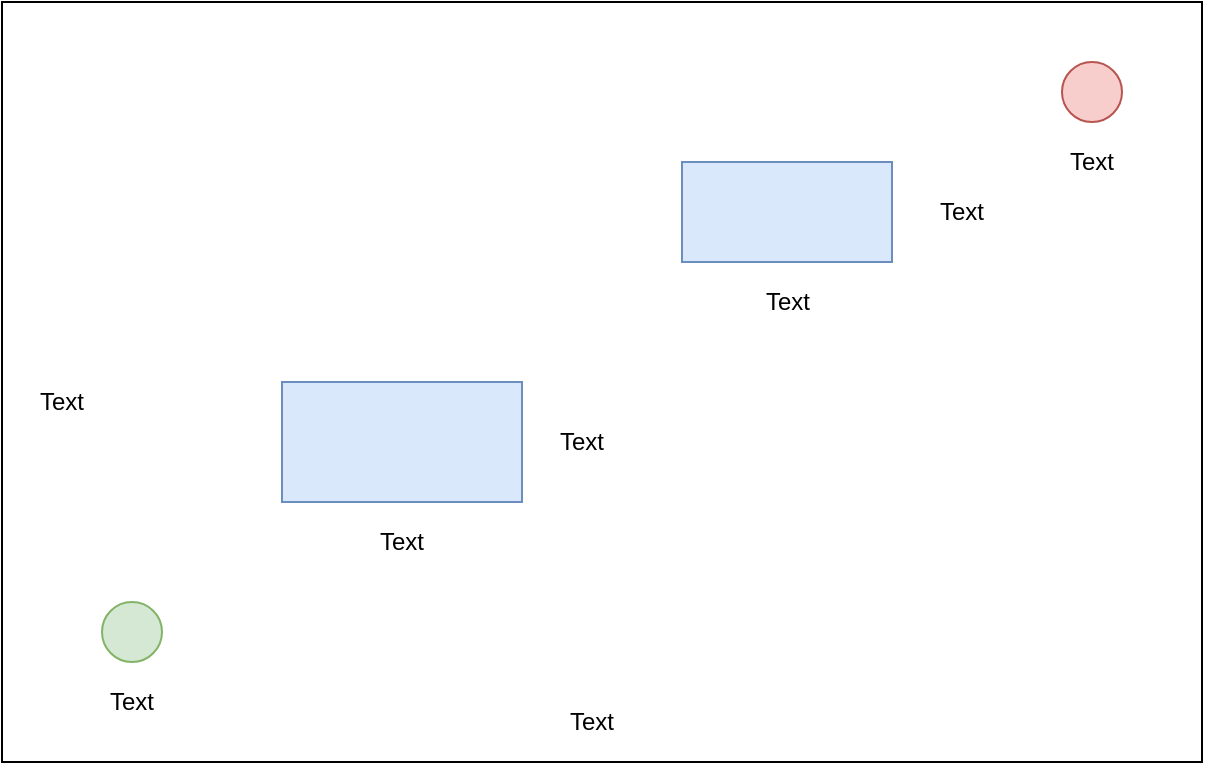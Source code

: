 <mxfile version="12.7.9" type="device"><diagram id="0Hxz-QK2kaiUR1s1tLzC" name="Page-1"><mxGraphModel dx="857" dy="550" grid="1" gridSize="10" guides="1" tooltips="1" connect="1" arrows="1" fold="1" page="1" pageScale="1" pageWidth="850" pageHeight="1100" math="0" shadow="0"><root><mxCell id="0"/><mxCell id="1" parent="0"/><mxCell id="iNG7u1JKRLSO_sWrVZPb-2" value="" style="rounded=0;whiteSpace=wrap;html=1;" vertex="1" parent="1"><mxGeometry x="110" y="100" width="600" height="380" as="geometry"/></mxCell><mxCell id="iNG7u1JKRLSO_sWrVZPb-3" value="" style="rounded=0;whiteSpace=wrap;html=1;fillColor=#dae8fc;strokeColor=#6c8ebf;" vertex="1" parent="1"><mxGeometry x="250" y="290" width="120" height="60" as="geometry"/></mxCell><mxCell id="iNG7u1JKRLSO_sWrVZPb-4" value="" style="rounded=0;whiteSpace=wrap;html=1;fillColor=#dae8fc;strokeColor=#6c8ebf;" vertex="1" parent="1"><mxGeometry x="450" y="180" width="105" height="50" as="geometry"/></mxCell><mxCell id="iNG7u1JKRLSO_sWrVZPb-6" value="Text" style="text;html=1;strokeColor=none;fillColor=none;align=center;verticalAlign=middle;whiteSpace=wrap;rounded=0;" vertex="1" parent="1"><mxGeometry x="290" y="360" width="40" height="20" as="geometry"/></mxCell><mxCell id="iNG7u1JKRLSO_sWrVZPb-7" value="Text" style="text;html=1;strokeColor=none;fillColor=none;align=center;verticalAlign=middle;whiteSpace=wrap;rounded=0;" vertex="1" parent="1"><mxGeometry x="380" y="310" width="40" height="20" as="geometry"/></mxCell><mxCell id="iNG7u1JKRLSO_sWrVZPb-8" value="Text" style="text;html=1;strokeColor=none;fillColor=none;align=center;verticalAlign=middle;whiteSpace=wrap;rounded=0;" vertex="1" parent="1"><mxGeometry x="482.5" y="240" width="40" height="20" as="geometry"/></mxCell><mxCell id="iNG7u1JKRLSO_sWrVZPb-9" value="Text" style="text;html=1;strokeColor=none;fillColor=none;align=center;verticalAlign=middle;whiteSpace=wrap;rounded=0;" vertex="1" parent="1"><mxGeometry x="570" y="195" width="40" height="20" as="geometry"/></mxCell><mxCell id="iNG7u1JKRLSO_sWrVZPb-10" value="Text" style="text;html=1;strokeColor=none;fillColor=none;align=center;verticalAlign=middle;whiteSpace=wrap;rounded=0;" vertex="1" parent="1"><mxGeometry x="385" y="450" width="40" height="20" as="geometry"/></mxCell><mxCell id="iNG7u1JKRLSO_sWrVZPb-11" value="Text" style="text;html=1;strokeColor=none;fillColor=none;align=center;verticalAlign=middle;whiteSpace=wrap;rounded=0;" vertex="1" parent="1"><mxGeometry x="120" y="290" width="40" height="20" as="geometry"/></mxCell><mxCell id="iNG7u1JKRLSO_sWrVZPb-12" value="" style="ellipse;whiteSpace=wrap;html=1;aspect=fixed;fillColor=#d5e8d4;strokeColor=#82b366;" vertex="1" parent="1"><mxGeometry x="160" y="400" width="30" height="30" as="geometry"/></mxCell><mxCell id="iNG7u1JKRLSO_sWrVZPb-13" value="" style="ellipse;whiteSpace=wrap;html=1;aspect=fixed;fillColor=#f8cecc;strokeColor=#b85450;" vertex="1" parent="1"><mxGeometry x="640" y="130" width="30" height="30" as="geometry"/></mxCell><mxCell id="iNG7u1JKRLSO_sWrVZPb-14" value="Text" style="text;html=1;strokeColor=none;fillColor=none;align=center;verticalAlign=middle;whiteSpace=wrap;rounded=0;" vertex="1" parent="1"><mxGeometry x="155" y="440" width="40" height="20" as="geometry"/></mxCell><mxCell id="iNG7u1JKRLSO_sWrVZPb-15" value="Text" style="text;html=1;strokeColor=none;fillColor=none;align=center;verticalAlign=middle;whiteSpace=wrap;rounded=0;" vertex="1" parent="1"><mxGeometry x="635" y="170" width="40" height="20" as="geometry"/></mxCell></root></mxGraphModel></diagram></mxfile>